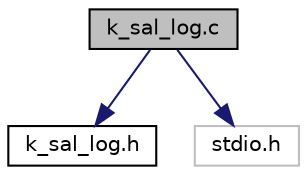 digraph "k_sal_log.c"
{
 // LATEX_PDF_SIZE
  edge [fontname="Helvetica",fontsize="10",labelfontname="Helvetica",labelfontsize="10"];
  node [fontname="Helvetica",fontsize="10",shape=record];
  Node1 [label="k_sal_log.c",height=0.2,width=0.4,color="black", fillcolor="grey75", style="filled", fontcolor="black",tooltip="SAL log for Generic PSA."];
  Node1 -> Node2 [color="midnightblue",fontsize="10",style="solid",fontname="Helvetica"];
  Node2 [label="k_sal_log.h",height=0.2,width=0.4,color="black", fillcolor="white", style="filled",URL="$k__sal__log_8h.html",tooltip="Interface for log operation."];
  Node1 -> Node3 [color="midnightblue",fontsize="10",style="solid",fontname="Helvetica"];
  Node3 [label="stdio.h",height=0.2,width=0.4,color="grey75", fillcolor="white", style="filled",tooltip=" "];
}
